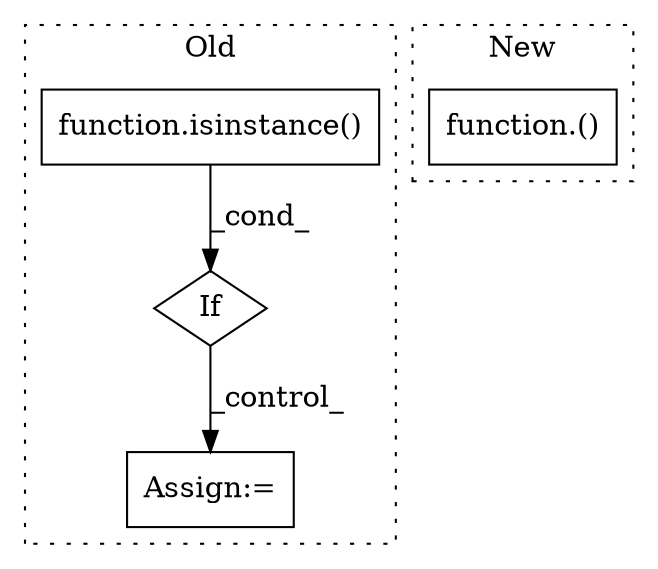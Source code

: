 digraph G {
subgraph cluster0 {
1 [label="function.isinstance()" a="75" s="1058,1107" l="11,1" shape="box"];
3 [label="If" a="96" s="1055" l="3" shape="diamond"];
4 [label="Assign:=" a="68" s="1384" l="3" shape="box"];
label = "Old";
style="dotted";
}
subgraph cluster1 {
2 [label="function.()" a="75" s="2121,2154" l="22,1" shape="box"];
label = "New";
style="dotted";
}
1 -> 3 [label="_cond_"];
3 -> 4 [label="_control_"];
}